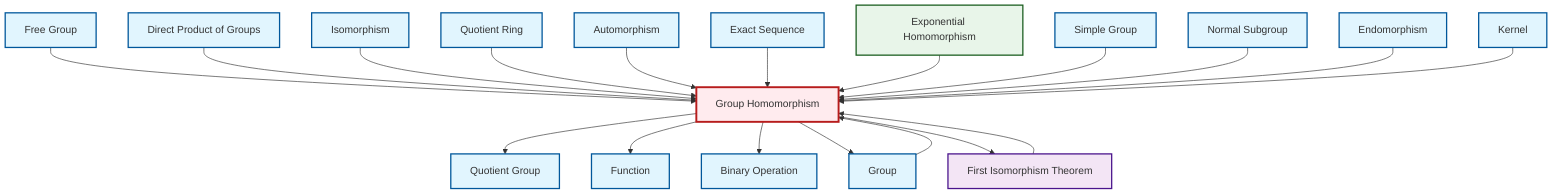graph TD
    classDef definition fill:#e1f5fe,stroke:#01579b,stroke-width:2px
    classDef theorem fill:#f3e5f5,stroke:#4a148c,stroke-width:2px
    classDef axiom fill:#fff3e0,stroke:#e65100,stroke-width:2px
    classDef example fill:#e8f5e9,stroke:#1b5e20,stroke-width:2px
    classDef current fill:#ffebee,stroke:#b71c1c,stroke-width:3px
    def-isomorphism["Isomorphism"]:::definition
    def-binary-operation["Binary Operation"]:::definition
    def-exact-sequence["Exact Sequence"]:::definition
    def-group["Group"]:::definition
    def-simple-group["Simple Group"]:::definition
    def-direct-product["Direct Product of Groups"]:::definition
    def-homomorphism["Group Homomorphism"]:::definition
    def-endomorphism["Endomorphism"]:::definition
    def-kernel["Kernel"]:::definition
    def-free-group["Free Group"]:::definition
    def-function["Function"]:::definition
    def-quotient-group["Quotient Group"]:::definition
    def-automorphism["Automorphism"]:::definition
    ex-exponential-homomorphism["Exponential Homomorphism"]:::example
    def-quotient-ring["Quotient Ring"]:::definition
    def-normal-subgroup["Normal Subgroup"]:::definition
    thm-first-isomorphism["First Isomorphism Theorem"]:::theorem
    def-free-group --> def-homomorphism
    thm-first-isomorphism --> def-homomorphism
    def-direct-product --> def-homomorphism
    def-homomorphism --> def-quotient-group
    def-homomorphism --> def-function
    def-homomorphism --> def-binary-operation
    def-isomorphism --> def-homomorphism
    def-quotient-ring --> def-homomorphism
    def-automorphism --> def-homomorphism
    def-exact-sequence --> def-homomorphism
    ex-exponential-homomorphism --> def-homomorphism
    def-simple-group --> def-homomorphism
    def-normal-subgroup --> def-homomorphism
    def-endomorphism --> def-homomorphism
    def-kernel --> def-homomorphism
    def-group --> def-homomorphism
    def-homomorphism --> def-group
    def-homomorphism --> thm-first-isomorphism
    class def-homomorphism current